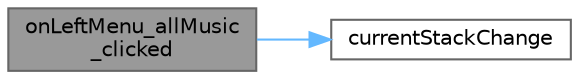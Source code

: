 digraph "onLeftMenu_allMusic_clicked"
{
 // LATEX_PDF_SIZE
  bgcolor="transparent";
  edge [fontname=Helvetica,fontsize=10,labelfontname=Helvetica,labelfontsize=10];
  node [fontname=Helvetica,fontsize=10,shape=box,height=0.2,width=0.4];
  rankdir="LR";
  Node1 [id="Node000001",label="onLeftMenu_allMusic\l_clicked",height=0.2,width=0.4,color="gray40", fillcolor="grey60", style="filled", fontcolor="black",tooltip="左侧菜单全部音乐项点击事件，切换到全部音乐界面"];
  Node1 -> Node2 [id="edge1_Node000001_Node000002",color="steelblue1",style="solid",tooltip=" "];
  Node2 [id="Node000002",label="currentStackChange",height=0.2,width=0.4,color="grey40", fillcolor="white", style="filled",URL="$class_title_widget.html#a607c0c78292a519369fac4a60638f9ee",tooltip="界面切换信号，通知界面索引和是否滑动"];
}
